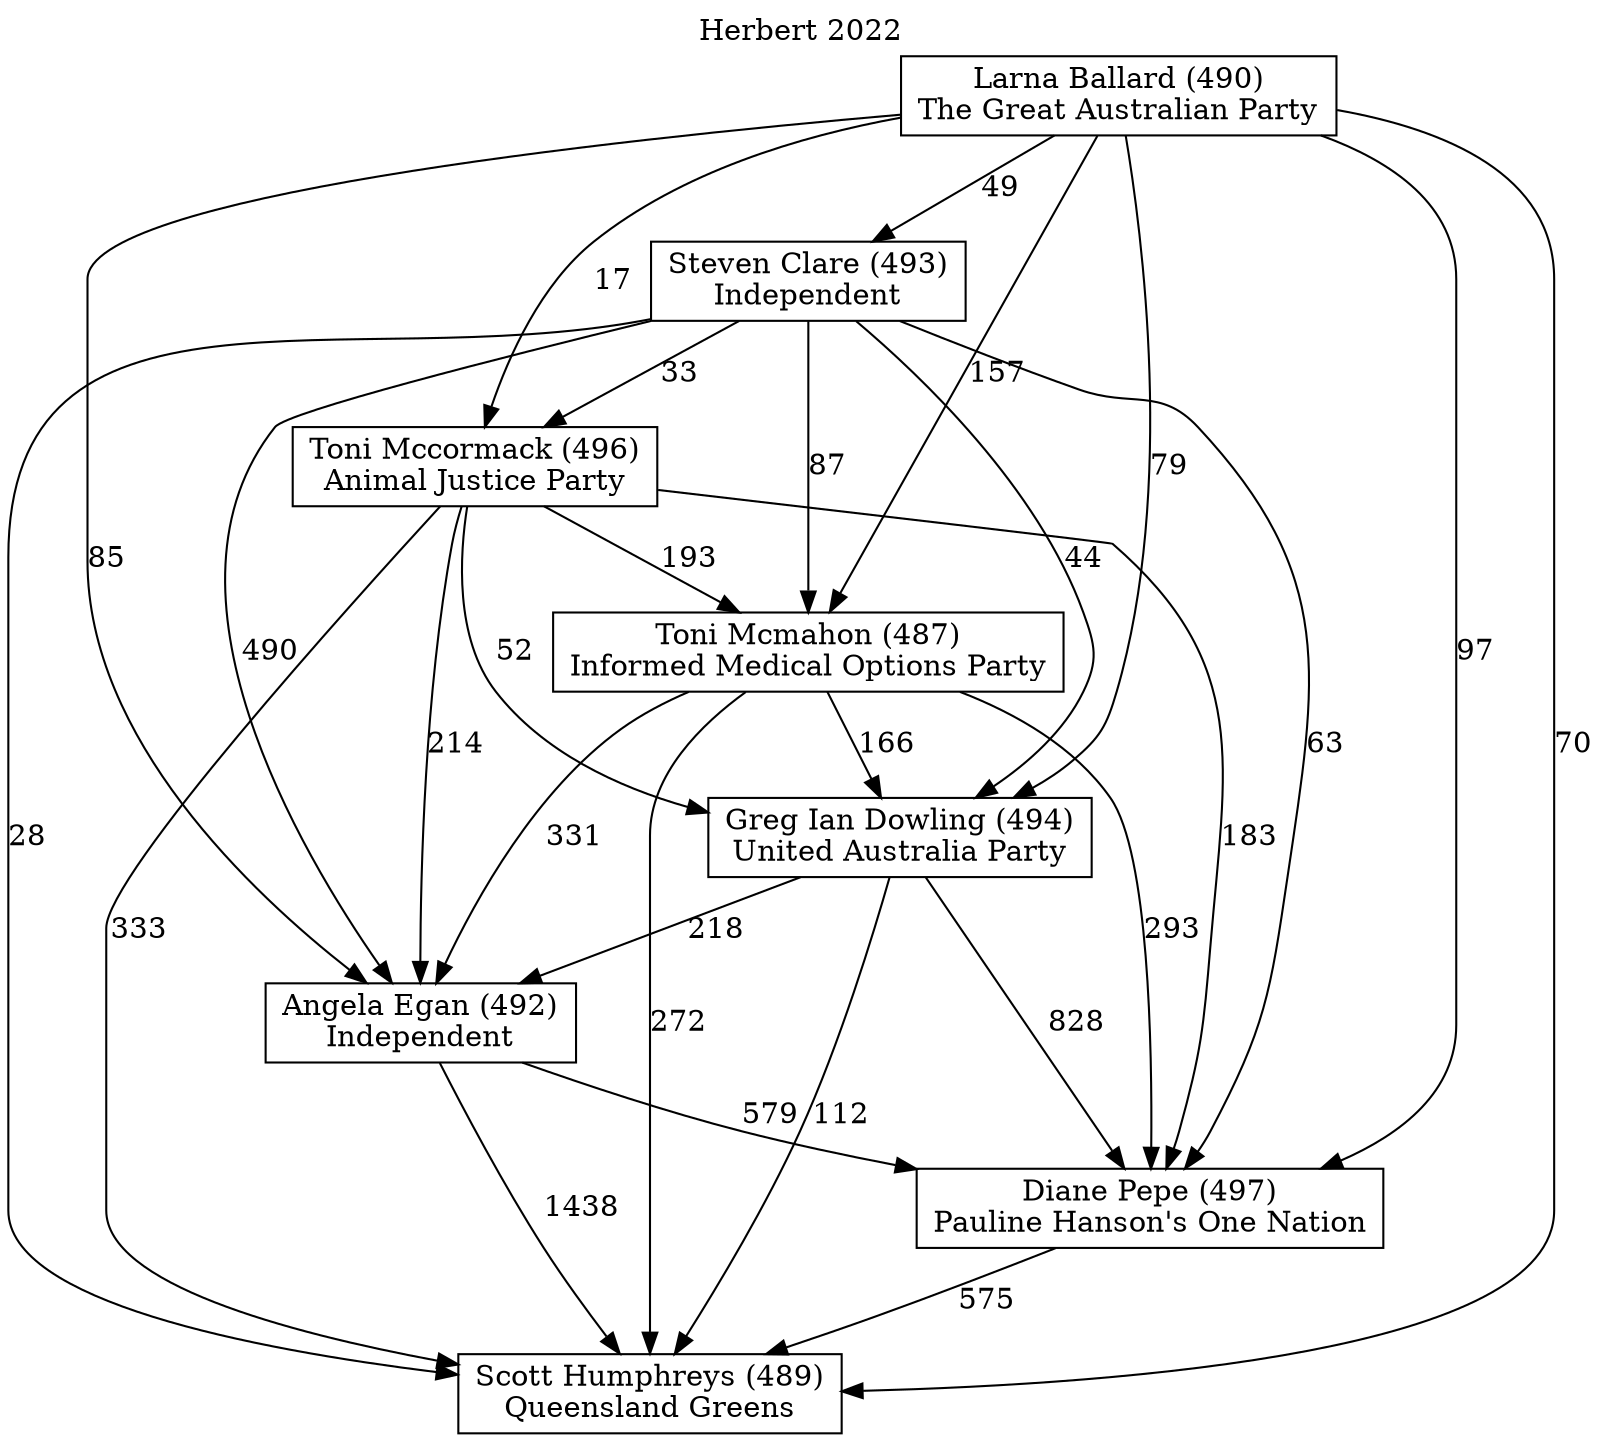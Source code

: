 // House preference flow
digraph "Scott Humphreys (489)_Herbert_2022" {
	graph [label="Herbert 2022" labelloc=t mclimit=10]
	node [shape=box]
	"Angela Egan (492)" [label="Angela Egan (492)
Independent"]
	"Diane Pepe (497)" [label="Diane Pepe (497)
Pauline Hanson's One Nation"]
	"Greg Ian Dowling (494)" [label="Greg Ian Dowling (494)
United Australia Party"]
	"Larna Ballard (490)" [label="Larna Ballard (490)
The Great Australian Party"]
	"Scott Humphreys (489)" [label="Scott Humphreys (489)
Queensland Greens"]
	"Steven Clare (493)" [label="Steven Clare (493)
Independent"]
	"Toni Mccormack (496)" [label="Toni Mccormack (496)
Animal Justice Party"]
	"Toni Mcmahon (487)" [label="Toni Mcmahon (487)
Informed Medical Options Party"]
	"Angela Egan (492)" -> "Diane Pepe (497)" [label=579]
	"Angela Egan (492)" -> "Scott Humphreys (489)" [label=1438]
	"Diane Pepe (497)" -> "Scott Humphreys (489)" [label=575]
	"Greg Ian Dowling (494)" -> "Angela Egan (492)" [label=218]
	"Greg Ian Dowling (494)" -> "Diane Pepe (497)" [label=828]
	"Greg Ian Dowling (494)" -> "Scott Humphreys (489)" [label=112]
	"Larna Ballard (490)" -> "Angela Egan (492)" [label=85]
	"Larna Ballard (490)" -> "Diane Pepe (497)" [label=97]
	"Larna Ballard (490)" -> "Greg Ian Dowling (494)" [label=79]
	"Larna Ballard (490)" -> "Scott Humphreys (489)" [label=70]
	"Larna Ballard (490)" -> "Steven Clare (493)" [label=49]
	"Larna Ballard (490)" -> "Toni Mccormack (496)" [label=17]
	"Larna Ballard (490)" -> "Toni Mcmahon (487)" [label=157]
	"Steven Clare (493)" -> "Angela Egan (492)" [label=490]
	"Steven Clare (493)" -> "Diane Pepe (497)" [label=63]
	"Steven Clare (493)" -> "Greg Ian Dowling (494)" [label=44]
	"Steven Clare (493)" -> "Scott Humphreys (489)" [label=28]
	"Steven Clare (493)" -> "Toni Mccormack (496)" [label=33]
	"Steven Clare (493)" -> "Toni Mcmahon (487)" [label=87]
	"Toni Mccormack (496)" -> "Angela Egan (492)" [label=214]
	"Toni Mccormack (496)" -> "Diane Pepe (497)" [label=183]
	"Toni Mccormack (496)" -> "Greg Ian Dowling (494)" [label=52]
	"Toni Mccormack (496)" -> "Scott Humphreys (489)" [label=333]
	"Toni Mccormack (496)" -> "Toni Mcmahon (487)" [label=193]
	"Toni Mcmahon (487)" -> "Angela Egan (492)" [label=331]
	"Toni Mcmahon (487)" -> "Diane Pepe (497)" [label=293]
	"Toni Mcmahon (487)" -> "Greg Ian Dowling (494)" [label=166]
	"Toni Mcmahon (487)" -> "Scott Humphreys (489)" [label=272]
}
